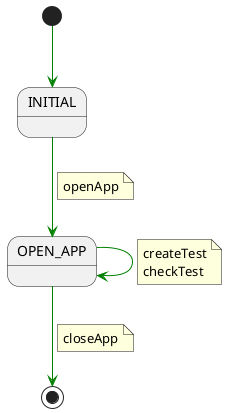 @startuml

state INITIAL
state OPEN_APP

[*] -[#green]-> INITIAL

INITIAL -[#green]-> OPEN_APP
    note on link
        openApp
    end note
OPEN_APP -[#green]-> OPEN_APP
    note on link
        createTest
        checkTest
    end note

OPEN_APP -[#green]-> [*]
    note on link
        closeApp
    end note

@enduml
